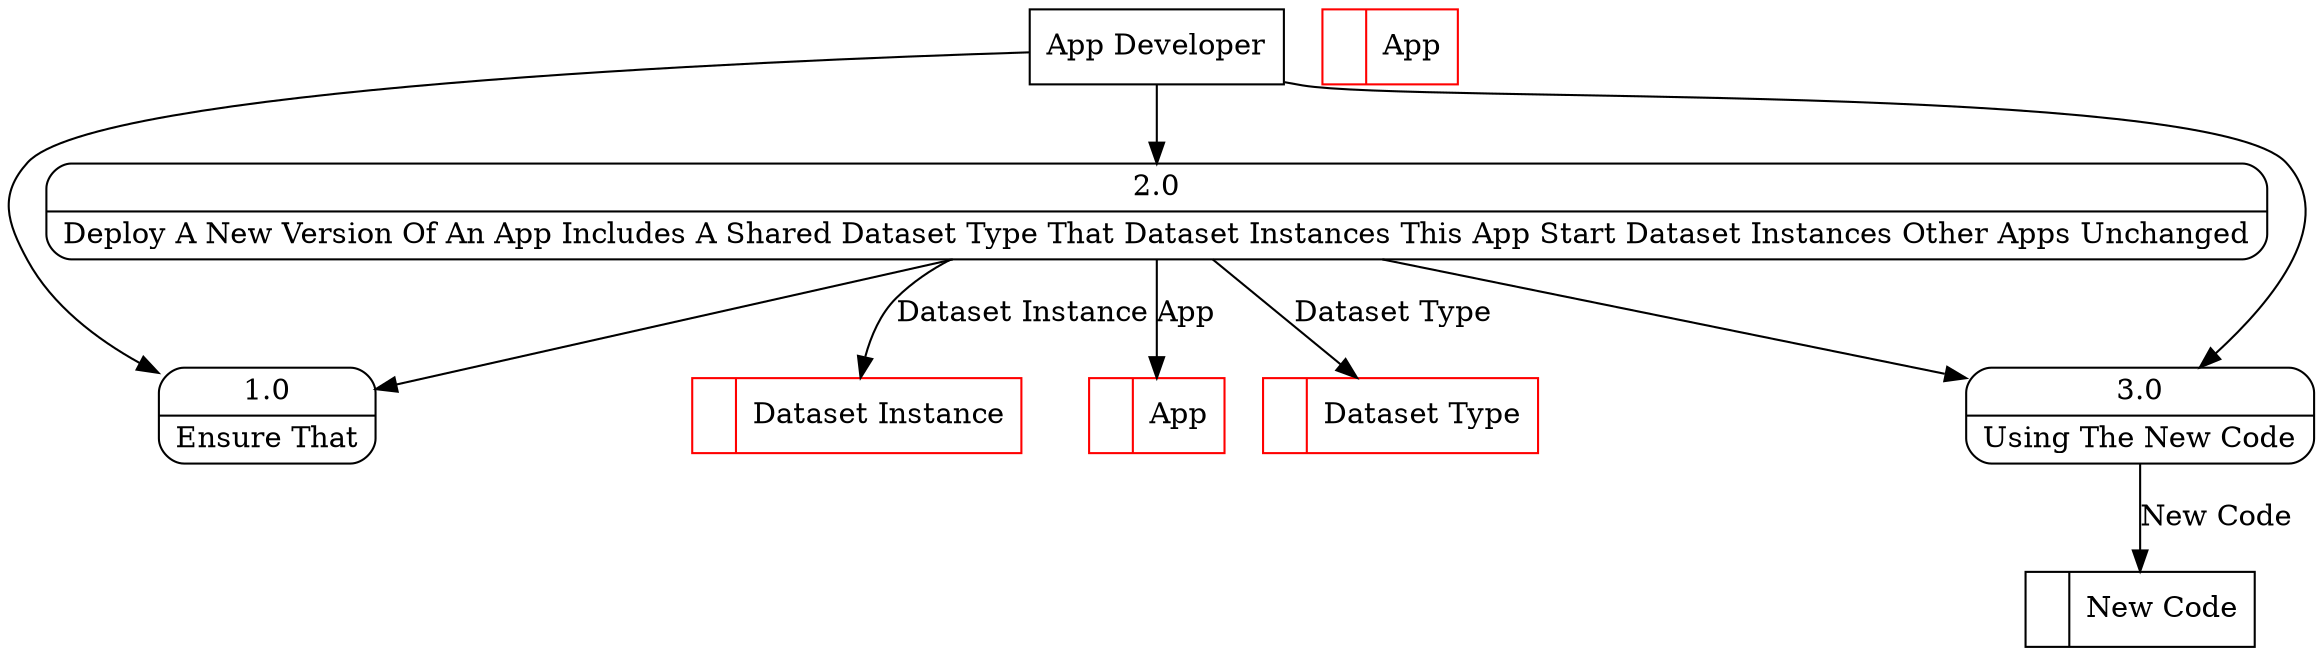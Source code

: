 digraph dfd2{ 
node[shape=record]
200 [label="<f0>  |<f1> Dataset Instance " color=red];
201 [label="<f0>  |<f1> App " color=red];
202 [label="<f0>  |<f1> New Code " ];
203 [label="<f0>  |<f1> App " color=red];
204 [label="<f0>  |<f1> Dataset Type " color=red];
205 [label="App Developer" shape=box];
206 [label="{<f0> 1.0|<f1> Ensure That }" shape=Mrecord];
207 [label="{<f0> 2.0|<f1> Deploy A New Version Of An App Includes A Shared Dataset Type That Dataset Instances This App Start Dataset Instances Other Apps Unchanged }" shape=Mrecord];
208 [label="{<f0> 3.0|<f1> Using The New Code }" shape=Mrecord];
205 -> 206
205 -> 207
205 -> 208
207 -> 206
207 -> 208
207 -> 204 [label="Dataset Type"]
207 -> 200 [label="Dataset Instance"]
207 -> 201 [label="App"]
208 -> 202 [label="New Code"]
}